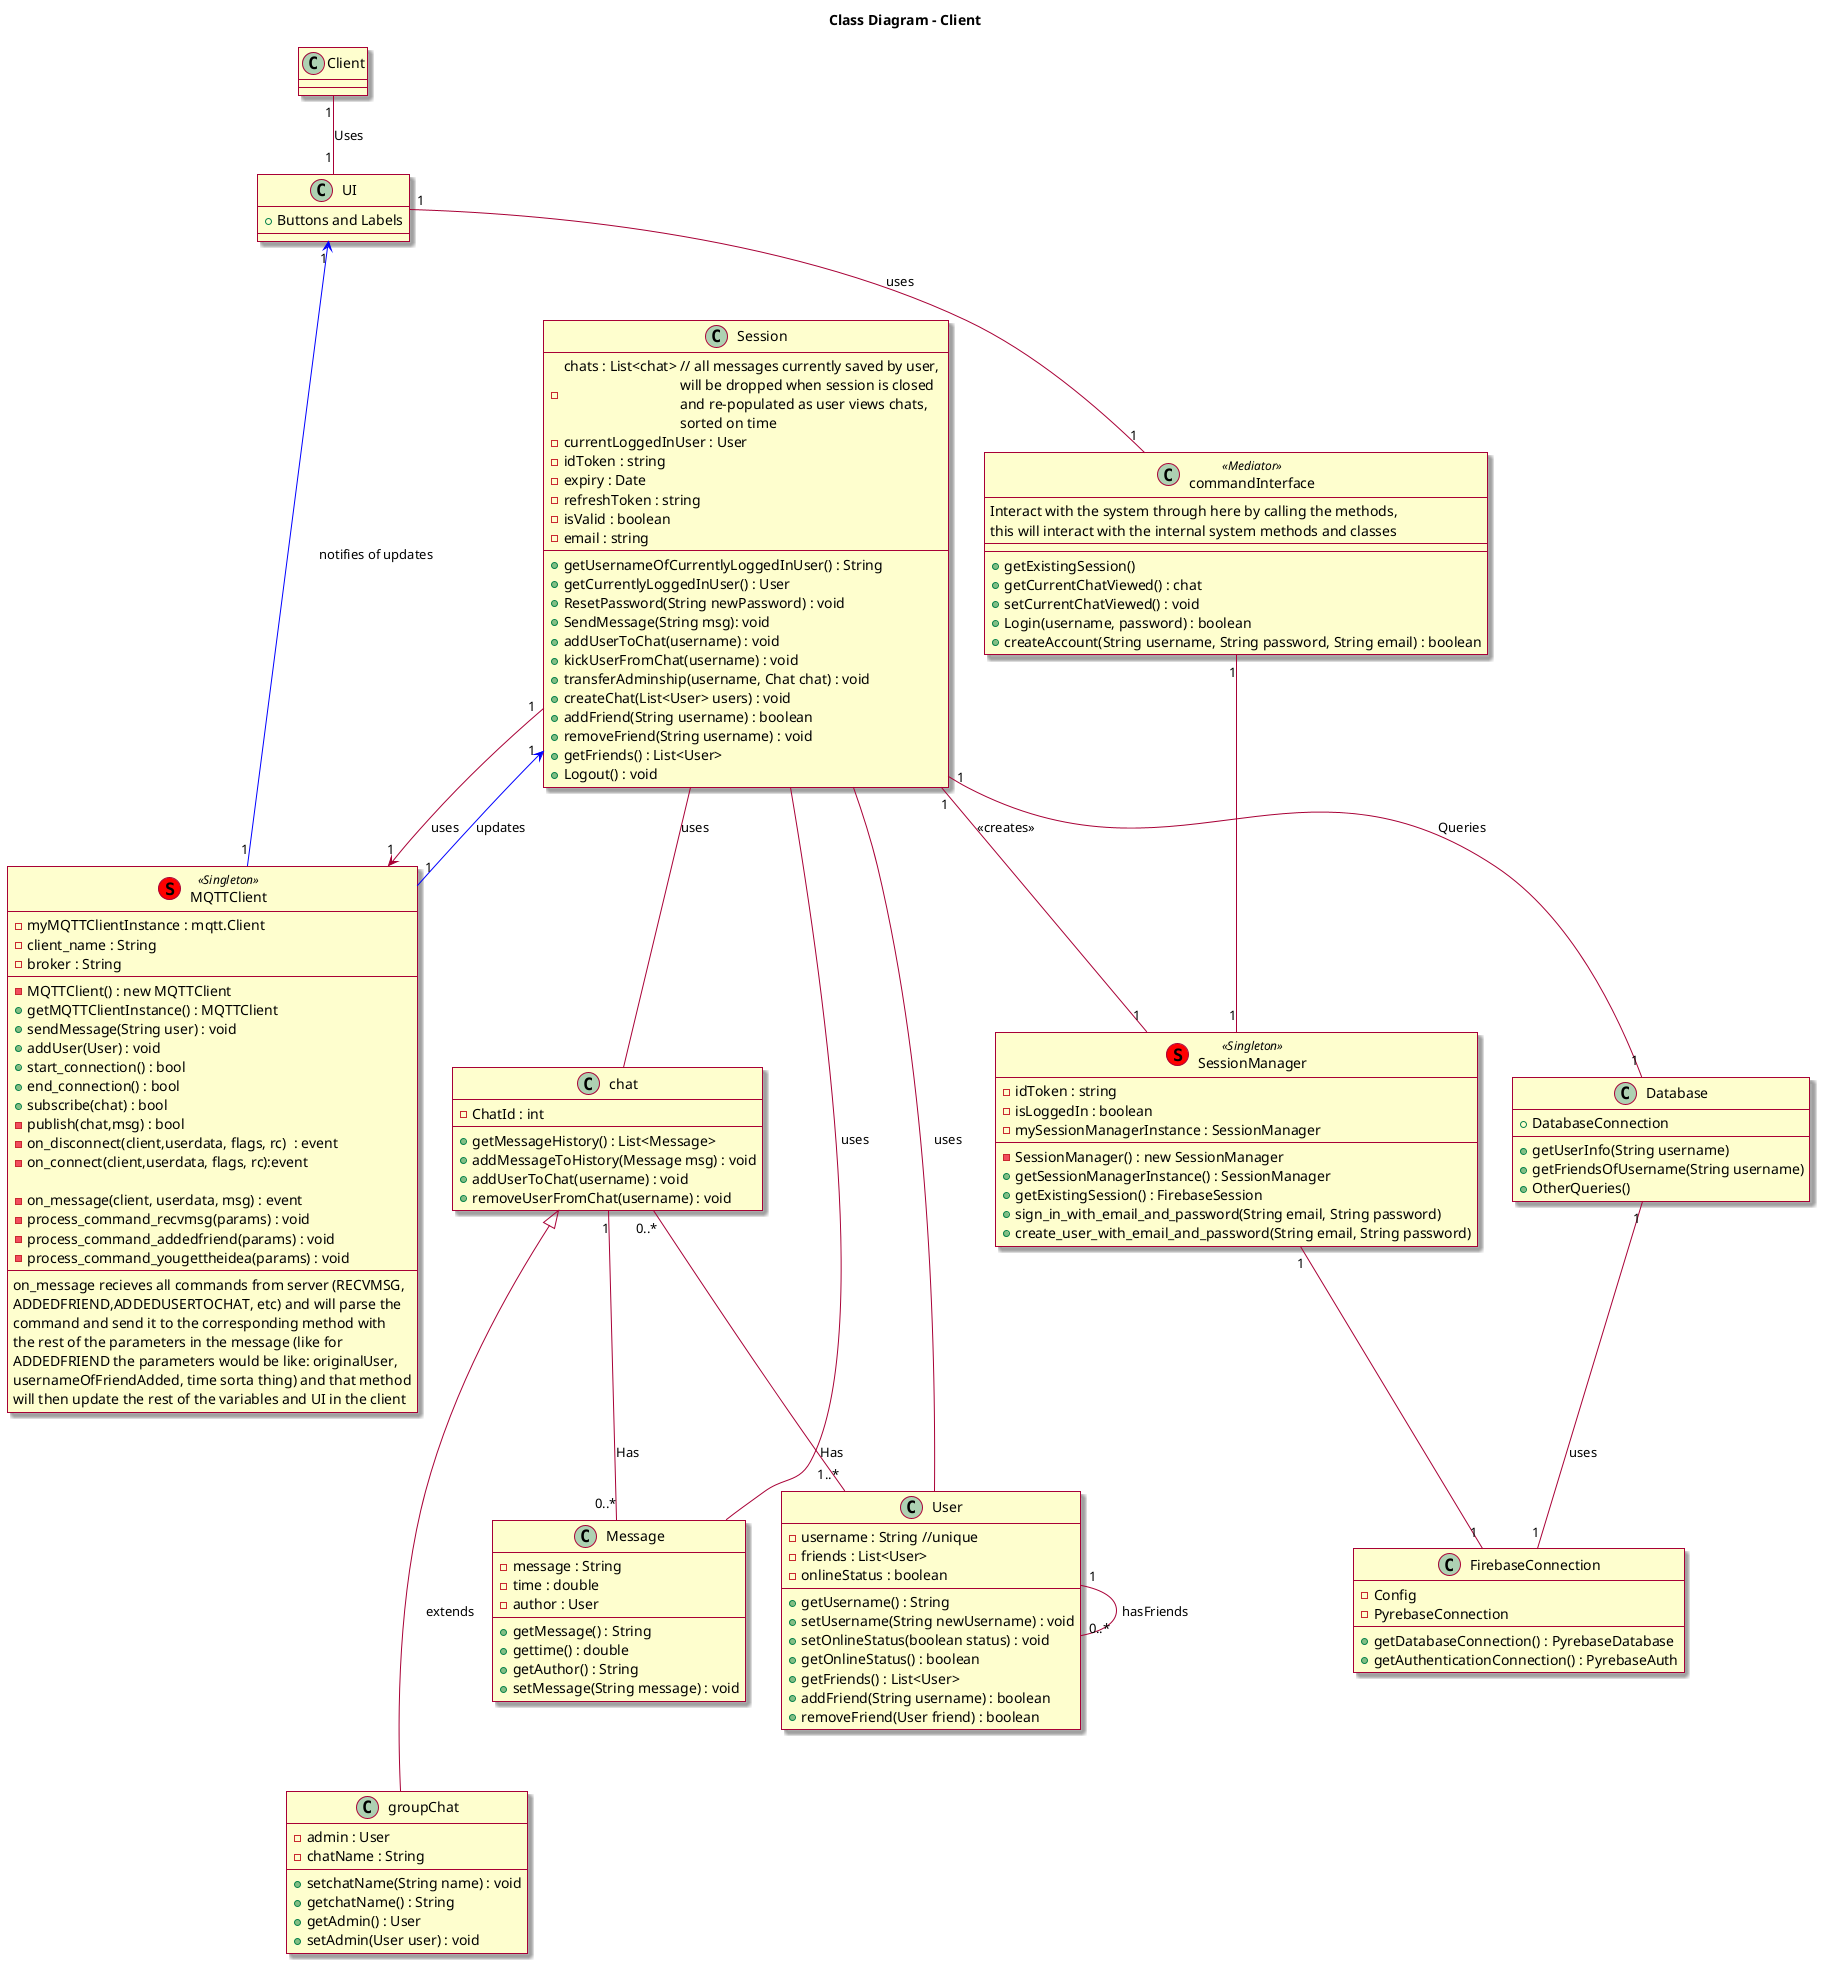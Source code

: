@startuml

skin rose

title Class Diagram - Client


skinparam componentStyle uml2
class Client{}
Client "1"--"1" UI: Uses

class Database{
+DatabaseConnection
+getUserInfo(String username)
+getFriendsOfUsername(String username)
+OtherQueries()
}

class FirebaseConnection{
-Config
-PyrebaseConnection
+getDatabaseConnection() : PyrebaseDatabase
+getAuthenticationConnection() : PyrebaseAuth
}

Session "1"--"1" Database: Queries
Database "1"--"1" FirebaseConnection: uses
SessionManager "1"--"1" FirebaseConnection

class Message{
    - message : String
    - time : double
    - author : User
    +getMessage() : String
    +gettime() : double
    +getAuthor() : String
    +setMessage(String message) : void
}

class User  {
    -username : String //unique
    -friends : List<User>
    -onlineStatus : boolean

    +getUsername() : String
    +setUsername(String newUsername) : void
    +setOnlineStatus(boolean status) : void
    +getOnlineStatus() : boolean
    +getFriends() : List<User>
    +addFriend(String username) : boolean
    +removeFriend(User friend) : boolean
}

User "1"--"0..*" User : hasFriends

Class MQTTClient <<(S,red) Singleton>> {
    -myMQTTClientInstance : mqtt.Client 
    -client_name : String
    -broker : String
    --
    -MQTTClient() : new MQTTClient
    +getMQTTClientInstance() : MQTTClient
    +sendMessage(String user) : void
    +addUser(User) : void
    +start_connection() : bool
    +end_connection() : bool
    +subscribe(chat) : bool
    -publish(chat,msg) : bool
    -on_disconnect(client,userdata, flags, rc)  : event
    -on_connect(client,userdata, flags, rc):event
    
    -on_message(client, userdata, msg) : event 
    -process_command_recvmsg(params) : void
    -process_command_addedfriend(params) : void
    -process_command_yougettheidea(params) : void
    --
    on_message recieves all commands from server (RECVMSG, 
    ADDEDFRIEND,ADDEDUSERTOCHAT, etc) and will parse the
    command and send it to the corresponding method with
    the rest of the parameters in the message (like for
    ADDEDFRIEND the parameters would be like: originalUser,
     usernameOfFriendAdded, time sorta thing) and that method
     will then update the rest of the variables and UI in the client 
}

MQTTClient "1" -[#blue]-> "1" Session : updates
UI "1" <-[#blue]- "1" MQTTClient : notifies of updates

Class groupChat {
    -admin : User
    -chatName : String
    +setchatName(String name) : void
    +getchatName() : String
    +getAdmin() : User
    +setAdmin(User user) : void
}

Class chat {
    -ChatId : int
    +getMessageHistory() : List<Message>
    +addMessageToHistory(Message msg) : void
    +addUserToChat(username) : void
    +removeUserFromChat(username) : void
}

chat "0..*" -- "1..*" User : Has

chat "1" -- "0..*" Message : Has

groupChat-up--|> chat : extends

class commandInterface <<Mediator>> {
    Interact with the system through here by calling the methods,
    this will interact with the internal system methods and classes
    --
    --
    +getExistingSession()
    +getCurrentChatViewed() : chat
    +setCurrentChatViewed() : void
    +Login(username, password) : boolean
    +createAccount(String username, String password, String email) : boolean
}

Session  --  User : uses
Session  --  chat: uses
Session  --  Message: uses

class UI {
    +Buttons and Labels
}

class Session{
    -chats : List<chat> // all messages currently saved by user, \n\t\t\t\twill be dropped when session is closed\n\t\t\t\tand re-populated as user views chats, \n\t\t\t\tsorted on time
    -currentLoggedInUser : User
    -idToken : string
    -expiry : Date
    -refreshToken : string
    -isValid : boolean
    -email : string
    +getUsernameOfCurrentlyLoggedInUser() : String
    +getCurrentlyLoggedInUser() : User
    +ResetPassword(String newPassword) : void
    +SendMessage(String msg): void
    +addUserToChat(username) : void
    +kickUserFromChat(username) : void
    +transferAdminship(username, Chat chat) : void
    +createChat(List<User> users) : void
    +addFriend(String username) : boolean
    +removeFriend(String username) : void
    +getFriends() : List<User>
    +Logout() : void
}

class SessionManager <<(S,red) Singleton>>{
    -idToken : string
    -isLoggedIn : boolean
    -mySessionManagerInstance : SessionManager
    -SessionManager() : new SessionManager
    +getSessionManagerInstance() : SessionManager
    +getExistingSession() : FirebaseSession
    +sign_in_with_email_and_password(String email, String password)
    +create_user_with_email_and_password(String email, String password)
}


Session "1" --> "1" MQTTClient : uses
Session "1" -- "1" SessionManager : <<creates>>
UI "1" -- "1" commandInterface : uses
commandInterface "1" -- "1" SessionManager

@enduml